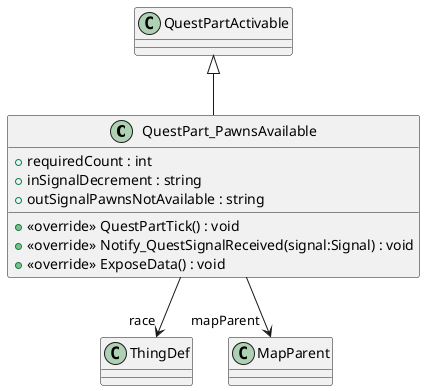 @startuml
class QuestPart_PawnsAvailable {
    + requiredCount : int
    + inSignalDecrement : string
    + outSignalPawnsNotAvailable : string
    + <<override>> QuestPartTick() : void
    + <<override>> Notify_QuestSignalReceived(signal:Signal) : void
    + <<override>> ExposeData() : void
}
QuestPartActivable <|-- QuestPart_PawnsAvailable
QuestPart_PawnsAvailable --> "race" ThingDef
QuestPart_PawnsAvailable --> "mapParent" MapParent
@enduml
